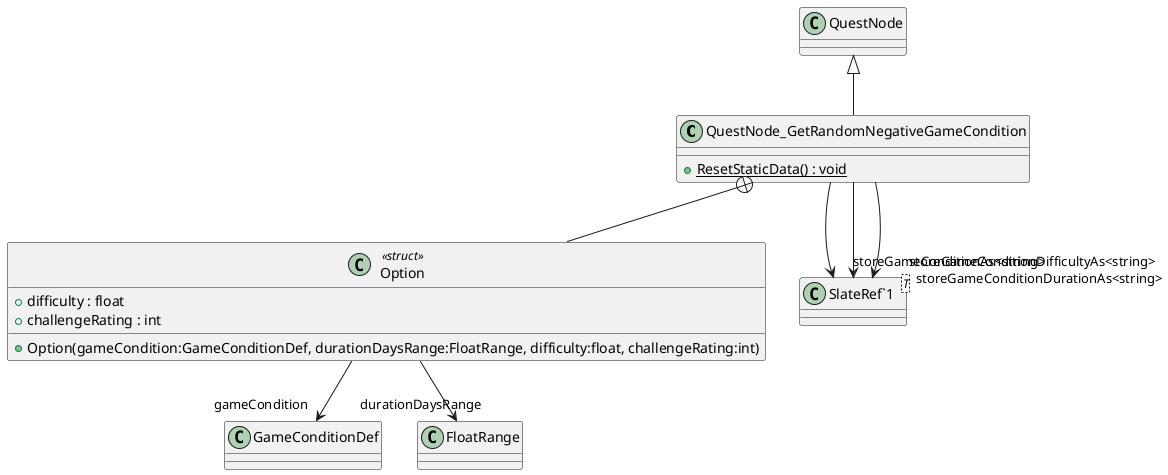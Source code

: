 @startuml
class QuestNode_GetRandomNegativeGameCondition {
    + {static} ResetStaticData() : void
}
class Option <<struct>> {
    + difficulty : float
    + challengeRating : int
    + Option(gameCondition:GameConditionDef, durationDaysRange:FloatRange, difficulty:float, challengeRating:int)
}
class "SlateRef`1"<T> {
}
QuestNode <|-- QuestNode_GetRandomNegativeGameCondition
QuestNode_GetRandomNegativeGameCondition --> "storeGameConditionAs<string>" "SlateRef`1"
QuestNode_GetRandomNegativeGameCondition --> "storeGameConditionDurationAs<string>" "SlateRef`1"
QuestNode_GetRandomNegativeGameCondition --> "storeGameConditionDifficultyAs<string>" "SlateRef`1"
QuestNode_GetRandomNegativeGameCondition +-- Option
Option --> "gameCondition" GameConditionDef
Option --> "durationDaysRange" FloatRange
@enduml
